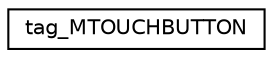 digraph "Graphical Class Hierarchy"
{
  edge [fontname="Helvetica",fontsize="10",labelfontname="Helvetica",labelfontsize="10"];
  node [fontname="Helvetica",fontsize="10",shape=record];
  rankdir="LR";
  Node1 [label="tag_MTOUCHBUTTON",height=0.2,width=0.4,color="black", fillcolor="white", style="filled",URL="$structtag___m_t_o_u_c_h_b_u_t_t_o_n.html"];
}
